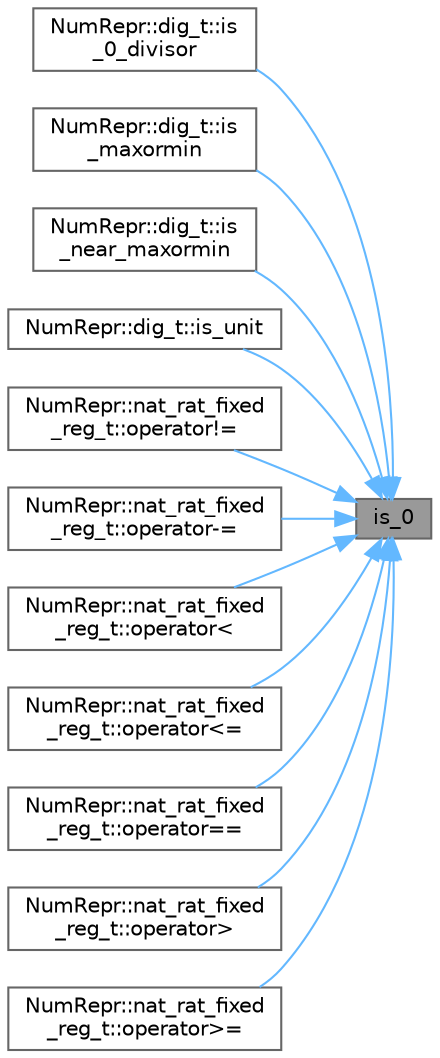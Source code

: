 digraph "is_0"
{
 // INTERACTIVE_SVG=YES
 // LATEX_PDF_SIZE
  bgcolor="transparent";
  edge [fontname=Helvetica,fontsize=10,labelfontname=Helvetica,labelfontsize=10];
  node [fontname=Helvetica,fontsize=10,shape=box,height=0.2,width=0.4];
  rankdir="RL";
  Node1 [label="is_0",height=0.2,width=0.4,color="gray40", fillcolor="grey60", style="filled", fontcolor="black",tooltip=" "];
  Node1 -> Node2 [dir="back",color="steelblue1",style="solid"];
  Node2 [label="NumRepr::dig_t::is\l_0_divisor",height=0.2,width=0.4,color="grey40", fillcolor="white", style="filled",URL="$struct_num_repr_1_1dig__t.html#a48f6d7f54f227eaf337438fccd8b9ff4",tooltip=" "];
  Node1 -> Node3 [dir="back",color="steelblue1",style="solid"];
  Node3 [label="NumRepr::dig_t::is\l_maxormin",height=0.2,width=0.4,color="grey40", fillcolor="white", style="filled",URL="$struct_num_repr_1_1dig__t.html#ad54d97fbbe203e3aecaf937df2600ba2",tooltip=" "];
  Node1 -> Node4 [dir="back",color="steelblue1",style="solid"];
  Node4 [label="NumRepr::dig_t::is\l_near_maxormin",height=0.2,width=0.4,color="grey40", fillcolor="white", style="filled",URL="$struct_num_repr_1_1dig__t.html#af91d529a5c32bcc62d02b4700713b512",tooltip=" "];
  Node1 -> Node5 [dir="back",color="steelblue1",style="solid"];
  Node5 [label="NumRepr::dig_t::is_unit",height=0.2,width=0.4,color="grey40", fillcolor="white", style="filled",URL="$struct_num_repr_1_1dig__t.html#aecc930e8cb3dbc3ede5beeff11ef77ee",tooltip=" "];
  Node1 -> Node6 [dir="back",color="steelblue1",style="solid"];
  Node6 [label="NumRepr::nat_rat_fixed\l_reg_t::operator!=",height=0.2,width=0.4,color="grey40", fillcolor="white", style="filled",URL="$struct_num_repr_1_1nat__rat__fixed__reg__t.html#a858568dd397e27a65b678be845d2f11d",tooltip=" "];
  Node1 -> Node7 [dir="back",color="steelblue1",style="solid"];
  Node7 [label="NumRepr::nat_rat_fixed\l_reg_t::operator-=",height=0.2,width=0.4,color="grey40", fillcolor="white", style="filled",URL="$struct_num_repr_1_1nat__rat__fixed__reg__t.html#a863b4585d8f4ae407912c98c9273b6d3",tooltip=" "];
  Node1 -> Node8 [dir="back",color="steelblue1",style="solid"];
  Node8 [label="NumRepr::nat_rat_fixed\l_reg_t::operator\<",height=0.2,width=0.4,color="grey40", fillcolor="white", style="filled",URL="$struct_num_repr_1_1nat__rat__fixed__reg__t.html#a0f8ef4c04d7b0956fb973192e04259c9",tooltip=" "];
  Node1 -> Node9 [dir="back",color="steelblue1",style="solid"];
  Node9 [label="NumRepr::nat_rat_fixed\l_reg_t::operator\<=",height=0.2,width=0.4,color="grey40", fillcolor="white", style="filled",URL="$struct_num_repr_1_1nat__rat__fixed__reg__t.html#a674d8af40df8b5fc48eecd0e58c6b844",tooltip=" "];
  Node1 -> Node10 [dir="back",color="steelblue1",style="solid"];
  Node10 [label="NumRepr::nat_rat_fixed\l_reg_t::operator==",height=0.2,width=0.4,color="grey40", fillcolor="white", style="filled",URL="$struct_num_repr_1_1nat__rat__fixed__reg__t.html#a1dfad6f1cf535bde170572bc3c023c6d",tooltip=" "];
  Node1 -> Node11 [dir="back",color="steelblue1",style="solid"];
  Node11 [label="NumRepr::nat_rat_fixed\l_reg_t::operator\>",height=0.2,width=0.4,color="grey40", fillcolor="white", style="filled",URL="$struct_num_repr_1_1nat__rat__fixed__reg__t.html#a9a04f43c91d88792c1c6d7369406660a",tooltip=" "];
  Node1 -> Node12 [dir="back",color="steelblue1",style="solid"];
  Node12 [label="NumRepr::nat_rat_fixed\l_reg_t::operator\>=",height=0.2,width=0.4,color="grey40", fillcolor="white", style="filled",URL="$struct_num_repr_1_1nat__rat__fixed__reg__t.html#a81d967416f67b9a4c30fbca73b4d2a6c",tooltip=" "];
}
